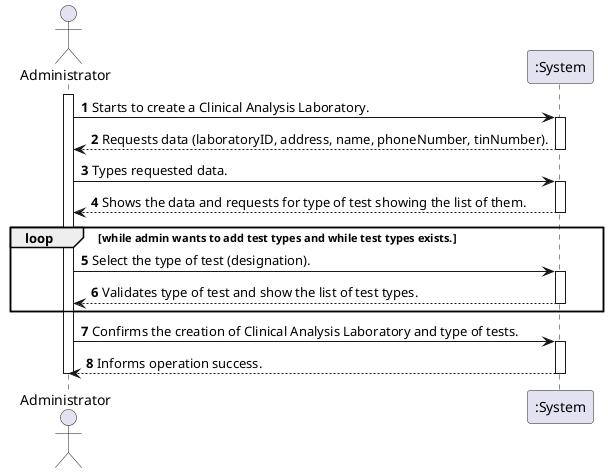 @startuml

autonumber
actor Administrator as admin
participant ":System" as sys

activate admin

admin -> sys: Starts to create a Clinical Analysis Laboratory.
activate sys
sys --> admin: Requests data (laboratoryID, address, name, phoneNumber, tinNumber).
deactivate sys

admin -> sys: Types requested data.
activate sys
sys --> admin: Shows the data and requests for type of test showing the list of them.
deactivate sys

loop while admin wants to add test types and while test types exists.

    admin -> sys: Select the type of test (designation).
    activate sys
    sys --> admin: Validates type of test and show the list of test types.
    deactivate sys

end

admin -> sys: Confirms the creation of Clinical Analysis Laboratory and type of tests.
activate sys
sys --> admin: Informs operation success.
deactivate sys

deactivate admin

@enduml